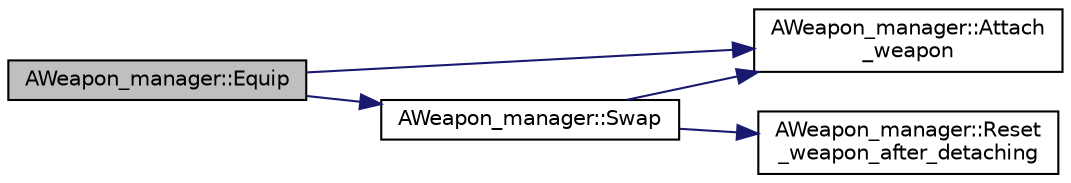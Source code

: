 digraph "AWeapon_manager::Equip"
{
 // LATEX_PDF_SIZE
  edge [fontname="Helvetica",fontsize="10",labelfontname="Helvetica",labelfontsize="10"];
  node [fontname="Helvetica",fontsize="10",shape=record];
  rankdir="LR";
  Node1 [label="AWeapon_manager::Equip",height=0.2,width=0.4,color="black", fillcolor="grey75", style="filled", fontcolor="black",tooltip="무기 착용"];
  Node1 -> Node2 [color="midnightblue",fontsize="10",style="solid",fontname="Helvetica"];
  Node2 [label="AWeapon_manager::Attach\l_weapon",height=0.2,width=0.4,color="black", fillcolor="white", style="filled",URL="$class_a_weapon__manager.html#a10608aed5990ed94a023f6f2cae5e74f",tooltip="무기를 플레이어 메시에 부착"];
  Node1 -> Node3 [color="midnightblue",fontsize="10",style="solid",fontname="Helvetica"];
  Node3 [label="AWeapon_manager::Swap",height=0.2,width=0.4,color="black", fillcolor="white", style="filled",URL="$class_a_weapon__manager.html#ae54a22ee98e1e73870da417ff73678f1",tooltip="무기 교체"];
  Node3 -> Node2 [color="midnightblue",fontsize="10",style="solid",fontname="Helvetica"];
  Node3 -> Node4 [color="midnightblue",fontsize="10",style="solid",fontname="Helvetica"];
  Node4 [label="AWeapon_manager::Reset\l_weapon_after_detaching",height=0.2,width=0.4,color="black", fillcolor="white", style="filled",URL="$class_a_weapon__manager.html#a1277ff97ea32e6a3e89a1ffe42a6ac79",tooltip="무기 버린 후 초기화"];
}
